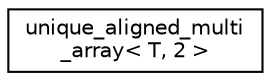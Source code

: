 digraph "Graphical Class Hierarchy"
{
 // LATEX_PDF_SIZE
  edge [fontname="Helvetica",fontsize="10",labelfontname="Helvetica",labelfontsize="10"];
  node [fontname="Helvetica",fontsize="10",shape=record];
  rankdir="LR";
  Node0 [label="unique_aligned_multi\l_array\< T, 2 \>",height=0.2,width=0.4,color="black", fillcolor="white", style="filled",URL="$dc/d09/classsps_1_1win32_1_1unique__aligned__multi__array_3_01T_00_012_01_4.html",tooltip=" "];
}
